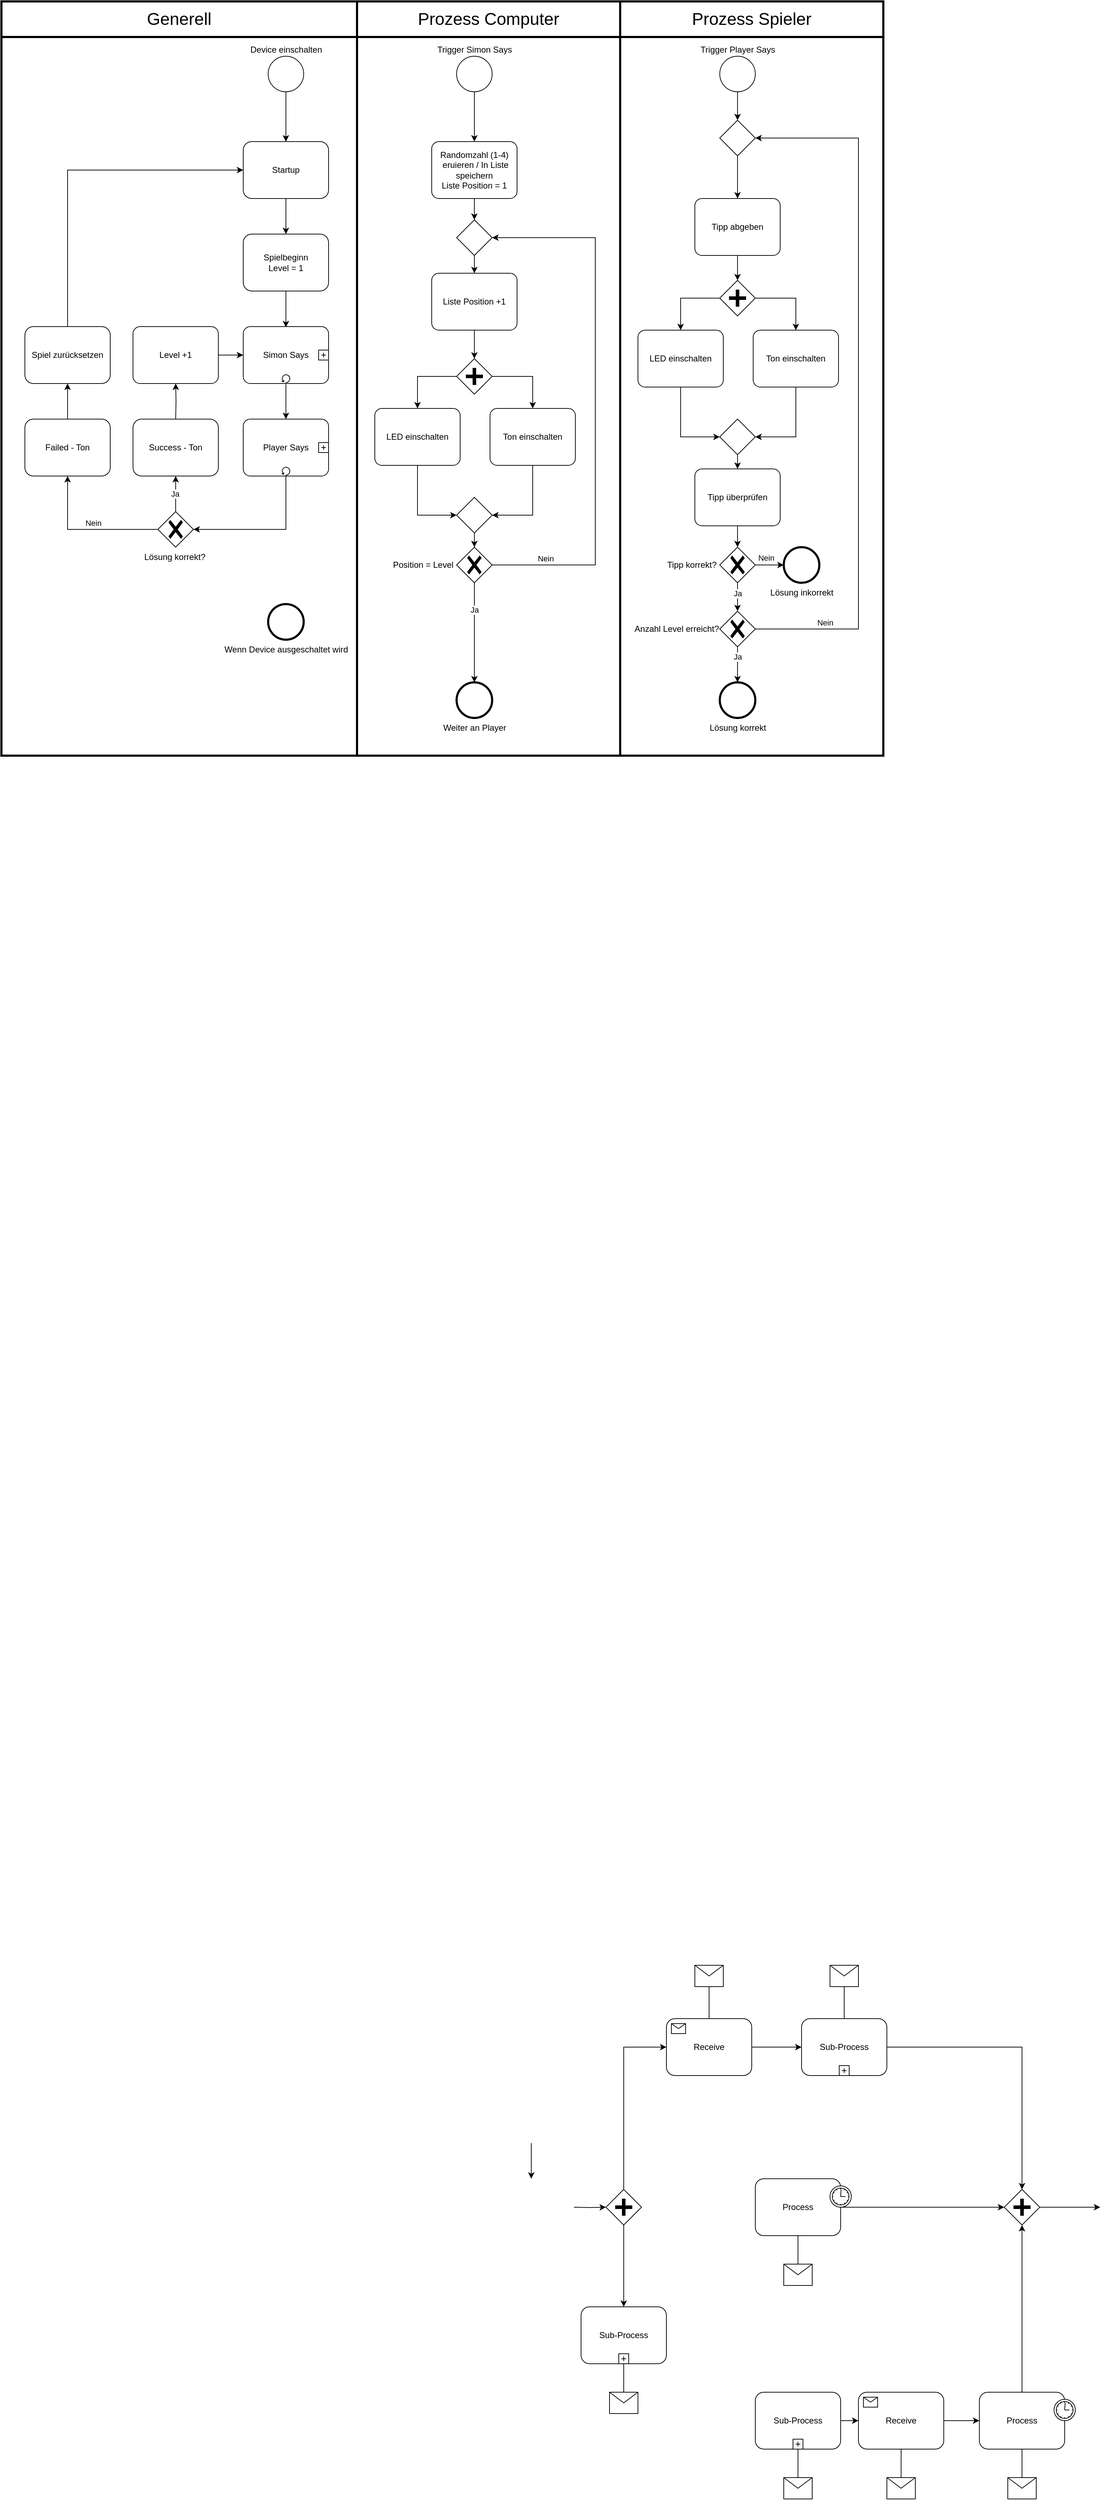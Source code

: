 <mxfile version="23.1.5" type="device">
  <diagram name="Page-1" id="2a216829-ef6e-dabb-86c1-c78162f3ba2b">
    <mxGraphModel dx="3536" dy="2197" grid="1" gridSize="10" guides="1" tooltips="1" connect="1" arrows="1" fold="1" page="1" pageScale="1" pageWidth="1169" pageHeight="827" background="none" math="0" shadow="0">
      <root>
        <mxCell id="0" />
        <mxCell id="1" parent="0" />
        <mxCell id="X0s2aWtz2Mh1vRFSCmSd-129" value="" style="rounded=0;whiteSpace=wrap;html=1;strokeWidth=3;" vertex="1" parent="1">
          <mxGeometry x="870" width="370" height="1010" as="geometry" />
        </mxCell>
        <mxCell id="X0s2aWtz2Mh1vRFSCmSd-128" value="" style="rounded=0;whiteSpace=wrap;html=1;strokeWidth=3;" vertex="1" parent="1">
          <mxGeometry x="500" width="370" height="1010" as="geometry" />
        </mxCell>
        <mxCell id="X0s2aWtz2Mh1vRFSCmSd-127" value="" style="rounded=0;whiteSpace=wrap;html=1;strokeWidth=3;" vertex="1" parent="1">
          <mxGeometry width="500" height="1010" as="geometry" />
        </mxCell>
        <mxCell id="7a84cebc1def654-1" value="Device einschalten" style="shape=mxgraph.bpmn.shape;html=1;verticalLabelPosition=top;labelBackgroundColor=#ffffff;verticalAlign=bottom;perimeter=ellipsePerimeter;outline=standard;symbol=general;labelPosition=center;align=center;" parent="1" vertex="1">
          <mxGeometry x="375" y="27" width="50" height="50" as="geometry" />
        </mxCell>
        <mxCell id="X0s2aWtz2Mh1vRFSCmSd-6" style="edgeStyle=orthogonalEdgeStyle;rounded=0;orthogonalLoop=1;jettySize=auto;html=1;exitX=0.5;exitY=1;exitDx=0;exitDy=0;entryX=0.5;entryY=0;entryDx=0;entryDy=0;" edge="1" parent="1" source="7a84cebc1def654-2" target="7a84cebc1def654-3">
          <mxGeometry relative="1" as="geometry" />
        </mxCell>
        <mxCell id="7a84cebc1def654-2" value="Startup" style="shape=ext;rounded=1;html=1;whiteSpace=wrap;" parent="1" vertex="1">
          <mxGeometry x="340" y="147" width="120" height="80" as="geometry" />
        </mxCell>
        <mxCell id="X0s2aWtz2Mh1vRFSCmSd-5" style="edgeStyle=orthogonalEdgeStyle;rounded=0;orthogonalLoop=1;jettySize=auto;html=1;exitX=0.5;exitY=1;exitDx=0;exitDy=0;entryX=0.5;entryY=0;entryDx=0;entryDy=0;" edge="1" parent="1" source="7a84cebc1def654-3">
          <mxGeometry relative="1" as="geometry">
            <mxPoint x="400" y="408" as="targetPoint" />
          </mxGeometry>
        </mxCell>
        <mxCell id="7a84cebc1def654-3" value="Spielbeginn&lt;br&gt;Level = 1" style="shape=ext;rounded=1;html=1;whiteSpace=wrap;" parent="1" vertex="1">
          <mxGeometry x="340" y="277" width="120" height="80" as="geometry" />
        </mxCell>
        <mxCell id="7a84cebc1def654-9" value="" style="shape=mxgraph.bpmn.shape;html=1;verticalLabelPosition=bottom;labelBackgroundColor=#ffffff;verticalAlign=top;perimeter=rhombusPerimeter;background=gateway;outline=none;symbol=parallelGw;" parent="1" vertex="1">
          <mxGeometry x="850" y="3025" width="50" height="50" as="geometry" />
        </mxCell>
        <mxCell id="7a84cebc1def654-12" value="Sub-Process" style="html=1;whiteSpace=wrap;rounded=1;" parent="1" vertex="1">
          <mxGeometry x="1125" y="2785" width="120" height="80" as="geometry" />
        </mxCell>
        <mxCell id="7a84cebc1def654-13" value="" style="html=1;shape=plus;" parent="7a84cebc1def654-12" vertex="1">
          <mxGeometry x="0.5" y="1" width="14" height="14" relative="1" as="geometry">
            <mxPoint x="-7" y="-14" as="offset" />
          </mxGeometry>
        </mxCell>
        <mxCell id="7a84cebc1def654-14" value="Receive" style="html=1;whiteSpace=wrap;rounded=1;" parent="1" vertex="1">
          <mxGeometry x="935" y="2785" width="120" height="80" as="geometry" />
        </mxCell>
        <mxCell id="7a84cebc1def654-15" value="" style="html=1;shape=message;" parent="7a84cebc1def654-14" vertex="1">
          <mxGeometry width="20" height="14" relative="1" as="geometry">
            <mxPoint x="7" y="7" as="offset" />
          </mxGeometry>
        </mxCell>
        <mxCell id="7a84cebc1def654-16" value="Process" style="html=1;whiteSpace=wrap;rounded=1;" parent="1" vertex="1">
          <mxGeometry x="1060" y="3010" width="120" height="80" as="geometry" />
        </mxCell>
        <mxCell id="7a84cebc1def654-17" value="" style="shape=mxgraph.bpmn.timer_start;perimeter=ellipsePerimeter;html=1;labelPosition=right;labelBackgroundColor=#ffffff;align=left;" parent="7a84cebc1def654-16" vertex="1">
          <mxGeometry x="1" width="30" height="30" relative="1" as="geometry">
            <mxPoint x="-15" y="10" as="offset" />
          </mxGeometry>
        </mxCell>
        <mxCell id="7a84cebc1def654-18" value="Process" style="html=1;whiteSpace=wrap;rounded=1;" parent="1" vertex="1">
          <mxGeometry x="1375" y="3310" width="120" height="80" as="geometry" />
        </mxCell>
        <mxCell id="7a84cebc1def654-19" value="" style="shape=mxgraph.bpmn.timer_start;perimeter=ellipsePerimeter;html=1;labelPosition=right;labelBackgroundColor=#ffffff;align=left;" parent="7a84cebc1def654-18" vertex="1">
          <mxGeometry x="1" width="30" height="30" relative="1" as="geometry">
            <mxPoint x="-15" y="10" as="offset" />
          </mxGeometry>
        </mxCell>
        <mxCell id="7a84cebc1def654-20" value="Receive" style="html=1;whiteSpace=wrap;rounded=1;" parent="1" vertex="1">
          <mxGeometry x="1205" y="3310" width="120" height="80" as="geometry" />
        </mxCell>
        <mxCell id="7a84cebc1def654-21" value="" style="html=1;shape=message;" parent="7a84cebc1def654-20" vertex="1">
          <mxGeometry width="20" height="14" relative="1" as="geometry">
            <mxPoint x="7" y="7" as="offset" />
          </mxGeometry>
        </mxCell>
        <mxCell id="7a84cebc1def654-22" value="Sub-Process" style="html=1;whiteSpace=wrap;rounded=1;" parent="1" vertex="1">
          <mxGeometry x="1060" y="3310" width="120" height="80" as="geometry" />
        </mxCell>
        <mxCell id="7a84cebc1def654-23" value="" style="html=1;shape=plus;" parent="7a84cebc1def654-22" vertex="1">
          <mxGeometry x="0.5" y="1" width="14" height="14" relative="1" as="geometry">
            <mxPoint x="-7" y="-14" as="offset" />
          </mxGeometry>
        </mxCell>
        <mxCell id="7a84cebc1def654-24" value="" style="shape=mxgraph.bpmn.shape;html=1;verticalLabelPosition=bottom;labelBackgroundColor=#ffffff;verticalAlign=top;perimeter=rhombusPerimeter;background=gateway;outline=none;symbol=parallelGw;" parent="1" vertex="1">
          <mxGeometry x="1410" y="3025" width="50" height="50" as="geometry" />
        </mxCell>
        <mxCell id="7a84cebc1def654-27" value="" style="shape=message;whiteSpace=wrap;html=1;" parent="1" vertex="1">
          <mxGeometry x="975" y="2710" width="40" height="30" as="geometry" />
        </mxCell>
        <mxCell id="7a84cebc1def654-28" value="" style="shape=message;whiteSpace=wrap;html=1;" parent="1" vertex="1">
          <mxGeometry x="1165" y="2710" width="40" height="30" as="geometry" />
        </mxCell>
        <mxCell id="7a84cebc1def654-29" value="Sub-Process" style="html=1;whiteSpace=wrap;rounded=1;" parent="1" vertex="1">
          <mxGeometry x="815" y="3190" width="120" height="80" as="geometry" />
        </mxCell>
        <mxCell id="7a84cebc1def654-30" value="" style="html=1;shape=plus;" parent="7a84cebc1def654-29" vertex="1">
          <mxGeometry x="0.5" y="1" width="14" height="14" relative="1" as="geometry">
            <mxPoint x="-7" y="-14" as="offset" />
          </mxGeometry>
        </mxCell>
        <mxCell id="7a84cebc1def654-31" value="" style="shape=message;whiteSpace=wrap;html=1;" parent="1" vertex="1">
          <mxGeometry x="855" y="3310" width="40" height="30" as="geometry" />
        </mxCell>
        <mxCell id="7a84cebc1def654-32" value="" style="shape=message;whiteSpace=wrap;html=1;" parent="1" vertex="1">
          <mxGeometry x="1245" y="3430" width="40" height="30" as="geometry" />
        </mxCell>
        <mxCell id="7a84cebc1def654-33" value="" style="shape=message;whiteSpace=wrap;html=1;" parent="1" vertex="1">
          <mxGeometry x="1415" y="3430" width="40" height="30" as="geometry" />
        </mxCell>
        <mxCell id="7a84cebc1def654-34" value="" style="shape=message;whiteSpace=wrap;html=1;" parent="1" vertex="1">
          <mxGeometry x="1100" y="3430" width="40" height="30" as="geometry" />
        </mxCell>
        <mxCell id="7a84cebc1def654-35" value="" style="shape=message;whiteSpace=wrap;html=1;" parent="1" vertex="1">
          <mxGeometry x="1100" y="3130" width="40" height="30" as="geometry" />
        </mxCell>
        <mxCell id="7a84cebc1def654-36" style="edgeStyle=orthogonalEdgeStyle;rounded=0;html=1;jettySize=auto;orthogonalLoop=1;" parent="1" source="7a84cebc1def654-1" target="7a84cebc1def654-2" edge="1">
          <mxGeometry relative="1" as="geometry" />
        </mxCell>
        <mxCell id="7a84cebc1def654-40" style="edgeStyle=orthogonalEdgeStyle;rounded=0;html=1;jettySize=auto;orthogonalLoop=1;" parent="1" source="7a84cebc1def654-14" target="7a84cebc1def654-12" edge="1">
          <mxGeometry relative="1" as="geometry" />
        </mxCell>
        <mxCell id="7a84cebc1def654-41" style="edgeStyle=orthogonalEdgeStyle;rounded=0;html=1;jettySize=auto;orthogonalLoop=1;endArrow=none;endFill=0;" parent="1" source="7a84cebc1def654-27" target="7a84cebc1def654-14" edge="1">
          <mxGeometry relative="1" as="geometry" />
        </mxCell>
        <mxCell id="7a84cebc1def654-42" style="edgeStyle=orthogonalEdgeStyle;rounded=0;html=1;jettySize=auto;orthogonalLoop=1;endArrow=none;endFill=0;" parent="1" source="7a84cebc1def654-28" target="7a84cebc1def654-12" edge="1">
          <mxGeometry relative="1" as="geometry" />
        </mxCell>
        <mxCell id="7a84cebc1def654-43" style="edgeStyle=orthogonalEdgeStyle;rounded=0;html=1;jettySize=auto;orthogonalLoop=1;" parent="1" source="7a84cebc1def654-12" target="7a84cebc1def654-24" edge="1">
          <mxGeometry relative="1" as="geometry">
            <mxPoint x="1445.0" y="3010" as="targetPoint" />
            <Array as="points">
              <mxPoint x="1435" y="2825" />
            </Array>
          </mxGeometry>
        </mxCell>
        <mxCell id="7a84cebc1def654-44" style="edgeStyle=orthogonalEdgeStyle;rounded=0;html=1;jettySize=auto;orthogonalLoop=1;" parent="1" source="7a84cebc1def654-16" target="7a84cebc1def654-24" edge="1">
          <mxGeometry relative="1" as="geometry" />
        </mxCell>
        <mxCell id="7a84cebc1def654-45" style="edgeStyle=orthogonalEdgeStyle;rounded=0;html=1;jettySize=auto;orthogonalLoop=1;" parent="1" source="7a84cebc1def654-18" target="7a84cebc1def654-24" edge="1">
          <mxGeometry relative="1" as="geometry" />
        </mxCell>
        <mxCell id="7a84cebc1def654-46" style="edgeStyle=orthogonalEdgeStyle;rounded=0;html=1;jettySize=auto;orthogonalLoop=1;" parent="1" source="7a84cebc1def654-24" edge="1">
          <mxGeometry relative="1" as="geometry">
            <mxPoint x="1545" y="3050" as="targetPoint" />
          </mxGeometry>
        </mxCell>
        <mxCell id="7a84cebc1def654-48" style="edgeStyle=orthogonalEdgeStyle;rounded=0;html=1;jettySize=auto;orthogonalLoop=1;" parent="1" edge="1">
          <mxGeometry relative="1" as="geometry">
            <mxPoint x="745" y="2960" as="sourcePoint" />
            <mxPoint x="745" y="3010" as="targetPoint" />
          </mxGeometry>
        </mxCell>
        <mxCell id="7a84cebc1def654-49" style="edgeStyle=orthogonalEdgeStyle;rounded=0;html=1;jettySize=auto;orthogonalLoop=1;" parent="1" target="7a84cebc1def654-9" edge="1">
          <mxGeometry relative="1" as="geometry">
            <mxPoint x="805" y="3050" as="sourcePoint" />
          </mxGeometry>
        </mxCell>
        <mxCell id="7a84cebc1def654-50" style="edgeStyle=orthogonalEdgeStyle;rounded=0;html=1;jettySize=auto;orthogonalLoop=1;" parent="1" source="7a84cebc1def654-9" target="7a84cebc1def654-14" edge="1">
          <mxGeometry relative="1" as="geometry">
            <Array as="points">
              <mxPoint x="875" y="2825" />
            </Array>
          </mxGeometry>
        </mxCell>
        <mxCell id="7a84cebc1def654-51" style="edgeStyle=orthogonalEdgeStyle;rounded=0;html=1;jettySize=auto;orthogonalLoop=1;" parent="1" source="7a84cebc1def654-9" target="7a84cebc1def654-29" edge="1">
          <mxGeometry relative="1" as="geometry" />
        </mxCell>
        <mxCell id="7a84cebc1def654-52" style="edgeStyle=orthogonalEdgeStyle;rounded=0;html=1;jettySize=auto;orthogonalLoop=1;endArrow=none;endFill=0;" parent="1" source="7a84cebc1def654-31" target="7a84cebc1def654-29" edge="1">
          <mxGeometry relative="1" as="geometry" />
        </mxCell>
        <mxCell id="X0s2aWtz2Mh1vRFSCmSd-17" style="edgeStyle=orthogonalEdgeStyle;rounded=0;orthogonalLoop=1;jettySize=auto;html=1;entryX=0.5;entryY=1;entryDx=0;entryDy=0;" edge="1" parent="1" source="7a84cebc1def654-53" target="X0s2aWtz2Mh1vRFSCmSd-18">
          <mxGeometry relative="1" as="geometry">
            <mxPoint x="265" y="647" as="targetPoint" />
          </mxGeometry>
        </mxCell>
        <mxCell id="X0s2aWtz2Mh1vRFSCmSd-23" value="Nein" style="edgeLabel;html=1;align=center;verticalAlign=bottom;resizable=0;points=[];" vertex="1" connectable="0" parent="X0s2aWtz2Mh1vRFSCmSd-17">
          <mxGeometry x="-0.101" y="-1" relative="1" as="geometry">
            <mxPoint as="offset" />
          </mxGeometry>
        </mxCell>
        <mxCell id="7a84cebc1def654-53" value="Lösung korrekt?&amp;nbsp;" style="shape=mxgraph.bpmn.gateway2;html=1;verticalLabelPosition=bottom;labelBackgroundColor=#ffffff;verticalAlign=top;background=gateway;outline=none;symbol=none;points=[[0.25,0.25,0],[0.5,0,0],[0.75,0.25,0],[1,0.5,0],[0.75,0.75,0],[0.5,1,0],[0.25,0.75,0],[0,0.5,0]];perimeter=rhombusPerimeter;outlineConnect=0;gwType=exclusive;" parent="1" vertex="1">
          <mxGeometry x="220" y="667" width="50" height="50" as="geometry" />
        </mxCell>
        <mxCell id="7a84cebc1def654-56" style="edgeStyle=orthogonalEdgeStyle;rounded=0;html=1;jettySize=auto;orthogonalLoop=1;endArrow=none;endFill=0;" parent="1" source="7a84cebc1def654-35" target="7a84cebc1def654-16" edge="1">
          <mxGeometry relative="1" as="geometry" />
        </mxCell>
        <mxCell id="7a84cebc1def654-59" style="edgeStyle=orthogonalEdgeStyle;rounded=0;html=1;jettySize=auto;orthogonalLoop=1;" parent="1" source="7a84cebc1def654-22" target="7a84cebc1def654-20" edge="1">
          <mxGeometry relative="1" as="geometry" />
        </mxCell>
        <mxCell id="7a84cebc1def654-60" style="edgeStyle=orthogonalEdgeStyle;rounded=0;html=1;jettySize=auto;orthogonalLoop=1;endArrow=none;endFill=0;" parent="1" source="7a84cebc1def654-34" target="7a84cebc1def654-22" edge="1">
          <mxGeometry relative="1" as="geometry" />
        </mxCell>
        <mxCell id="7a84cebc1def654-61" style="edgeStyle=orthogonalEdgeStyle;rounded=0;html=1;jettySize=auto;orthogonalLoop=1;endArrow=none;endFill=0;" parent="1" source="7a84cebc1def654-32" target="7a84cebc1def654-20" edge="1">
          <mxGeometry relative="1" as="geometry" />
        </mxCell>
        <mxCell id="7a84cebc1def654-63" style="edgeStyle=orthogonalEdgeStyle;rounded=0;html=1;jettySize=auto;orthogonalLoop=1;endArrow=none;endFill=0;" parent="1" source="7a84cebc1def654-33" target="7a84cebc1def654-18" edge="1">
          <mxGeometry relative="1" as="geometry" />
        </mxCell>
        <mxCell id="7a84cebc1def654-64" style="edgeStyle=orthogonalEdgeStyle;rounded=0;html=1;jettySize=auto;orthogonalLoop=1;" parent="1" source="7a84cebc1def654-20" target="7a84cebc1def654-18" edge="1">
          <mxGeometry relative="1" as="geometry" />
        </mxCell>
        <mxCell id="X0s2aWtz2Mh1vRFSCmSd-10" style="edgeStyle=orthogonalEdgeStyle;rounded=0;orthogonalLoop=1;jettySize=auto;html=1;exitX=0.5;exitY=1;exitDx=0;exitDy=0;entryX=0.5;entryY=0;entryDx=0;entryDy=0;" edge="1" parent="1">
          <mxGeometry relative="1" as="geometry">
            <mxPoint x="400" y="488" as="sourcePoint" />
            <mxPoint x="400" y="537" as="targetPoint" />
          </mxGeometry>
        </mxCell>
        <mxCell id="X0s2aWtz2Mh1vRFSCmSd-11" style="edgeStyle=orthogonalEdgeStyle;rounded=0;orthogonalLoop=1;jettySize=auto;html=1;exitX=0.5;exitY=1;exitDx=0;exitDy=0;entryX=1;entryY=0.5;entryDx=0;entryDy=0;" edge="1" parent="1" target="7a84cebc1def654-53">
          <mxGeometry relative="1" as="geometry">
            <mxPoint x="400" y="617" as="sourcePoint" />
            <Array as="points">
              <mxPoint x="400" y="692" />
            </Array>
          </mxGeometry>
        </mxCell>
        <mxCell id="X0s2aWtz2Mh1vRFSCmSd-15" value="Player Says" style="points=[[0.25,0,0],[0.5,0,0],[0.75,0,0],[1,0.25,0],[1,0.5,0],[1,0.75,0],[0.75,1,0],[0.5,1,0],[0.25,1,0],[0,0.75,0],[0,0.5,0],[0,0.25,0]];shape=mxgraph.bpmn.task;whiteSpace=wrap;rectStyle=rounded;size=10;html=1;container=1;expand=0;collapsible=0;taskMarker=abstract;isLoopStandard=1;" vertex="1" parent="1">
          <mxGeometry x="340" y="537" width="120" height="80" as="geometry" />
        </mxCell>
        <mxCell id="X0s2aWtz2Mh1vRFSCmSd-32" value="" style="html=1;shape=plus;" vertex="1" parent="X0s2aWtz2Mh1vRFSCmSd-15">
          <mxGeometry x="106" y="33" width="14" height="14" as="geometry" />
        </mxCell>
        <mxCell id="X0s2aWtz2Mh1vRFSCmSd-16" value="Simon Says" style="points=[[0.25,0,0],[0.5,0,0],[0.75,0,0],[1,0.25,0],[1,0.5,0],[1,0.75,0],[0.75,1,0],[0.5,1,0],[0.25,1,0],[0,0.75,0],[0,0.5,0],[0,0.25,0]];shape=mxgraph.bpmn.task;whiteSpace=wrap;rectStyle=rounded;size=10;html=1;container=1;expand=0;collapsible=0;taskMarker=abstract;isLoopStandard=1;" vertex="1" parent="1">
          <mxGeometry x="340" y="407" width="120" height="80" as="geometry" />
        </mxCell>
        <mxCell id="X0s2aWtz2Mh1vRFSCmSd-31" value="" style="html=1;shape=plus;" vertex="1" parent="X0s2aWtz2Mh1vRFSCmSd-16">
          <mxGeometry x="106" y="33" width="14" height="14" as="geometry" />
        </mxCell>
        <mxCell id="X0s2aWtz2Mh1vRFSCmSd-22" style="edgeStyle=orthogonalEdgeStyle;rounded=0;orthogonalLoop=1;jettySize=auto;html=1;entryX=0.5;entryY=1;entryDx=0;entryDy=0;" edge="1" parent="1" source="X0s2aWtz2Mh1vRFSCmSd-18" target="X0s2aWtz2Mh1vRFSCmSd-19">
          <mxGeometry relative="1" as="geometry" />
        </mxCell>
        <mxCell id="X0s2aWtz2Mh1vRFSCmSd-18" value="Failed - Ton" style="shape=ext;rounded=1;html=1;whiteSpace=wrap;" vertex="1" parent="1">
          <mxGeometry x="33" y="537" width="120" height="80" as="geometry" />
        </mxCell>
        <mxCell id="X0s2aWtz2Mh1vRFSCmSd-21" style="edgeStyle=orthogonalEdgeStyle;rounded=0;orthogonalLoop=1;jettySize=auto;html=1;entryX=0;entryY=0.5;entryDx=0;entryDy=0;exitX=0.5;exitY=0;exitDx=0;exitDy=0;" edge="1" parent="1" source="X0s2aWtz2Mh1vRFSCmSd-19" target="7a84cebc1def654-2">
          <mxGeometry relative="1" as="geometry" />
        </mxCell>
        <mxCell id="X0s2aWtz2Mh1vRFSCmSd-19" value="Spiel zurücksetzen" style="shape=ext;rounded=1;html=1;whiteSpace=wrap;" vertex="1" parent="1">
          <mxGeometry x="33" y="407" width="120" height="80" as="geometry" />
        </mxCell>
        <mxCell id="X0s2aWtz2Mh1vRFSCmSd-26" style="edgeStyle=orthogonalEdgeStyle;rounded=0;orthogonalLoop=1;jettySize=auto;html=1;entryX=0.5;entryY=1;entryDx=0;entryDy=0;entryPerimeter=0;" edge="1" parent="1" source="7a84cebc1def654-53">
          <mxGeometry relative="1" as="geometry">
            <mxPoint x="245" y="617" as="targetPoint" />
          </mxGeometry>
        </mxCell>
        <mxCell id="X0s2aWtz2Mh1vRFSCmSd-29" value="Ja" style="edgeLabel;html=1;align=center;verticalAlign=bottom;resizable=0;points=[];" vertex="1" connectable="0" parent="X0s2aWtz2Mh1vRFSCmSd-26">
          <mxGeometry x="-0.338" y="1" relative="1" as="geometry">
            <mxPoint as="offset" />
          </mxGeometry>
        </mxCell>
        <mxCell id="X0s2aWtz2Mh1vRFSCmSd-27" style="edgeStyle=orthogonalEdgeStyle;rounded=0;orthogonalLoop=1;jettySize=auto;html=1;entryX=0.5;entryY=1;entryDx=0;entryDy=0;entryPerimeter=0;" edge="1" parent="1" target="X0s2aWtz2Mh1vRFSCmSd-33">
          <mxGeometry relative="1" as="geometry">
            <mxPoint x="245" y="537" as="sourcePoint" />
            <mxPoint x="245" y="487" as="targetPoint" />
          </mxGeometry>
        </mxCell>
        <mxCell id="X0s2aWtz2Mh1vRFSCmSd-30" value="Wenn Device ausgeschaltet wird" style="shape=mxgraph.bpmn.shape;html=1;verticalLabelPosition=bottom;labelBackgroundColor=#ffffff;verticalAlign=top;perimeter=ellipsePerimeter;outline=end;symbol=general;" vertex="1" parent="1">
          <mxGeometry x="375" y="797" width="50" height="50" as="geometry" />
        </mxCell>
        <mxCell id="X0s2aWtz2Mh1vRFSCmSd-33" value="Level +1" style="points=[[0.25,0,0],[0.5,0,0],[0.75,0,0],[1,0.25,0],[1,0.5,0],[1,0.75,0],[0.75,1,0],[0.5,1,0],[0.25,1,0],[0,0.75,0],[0,0.5,0],[0,0.25,0]];shape=mxgraph.bpmn.task;whiteSpace=wrap;rectStyle=rounded;size=10;html=1;container=1;expand=0;collapsible=0;taskMarker=abstract;" vertex="1" parent="1">
          <mxGeometry x="185" y="407" width="120" height="80" as="geometry" />
        </mxCell>
        <mxCell id="X0s2aWtz2Mh1vRFSCmSd-34" value="Success - Ton" style="shape=ext;rounded=1;html=1;whiteSpace=wrap;" vertex="1" parent="1">
          <mxGeometry x="185" y="537" width="120" height="80" as="geometry" />
        </mxCell>
        <mxCell id="X0s2aWtz2Mh1vRFSCmSd-37" value="Randomzahl (1-4)&lt;br&gt;&amp;nbsp;eruieren / In Liste speichern&lt;br&gt;Liste Position = 1" style="points=[[0.25,0,0],[0.5,0,0],[0.75,0,0],[1,0.25,0],[1,0.5,0],[1,0.75,0],[0.75,1,0],[0.5,1,0],[0.25,1,0],[0,0.75,0],[0,0.5,0],[0,0.25,0]];shape=mxgraph.bpmn.task;whiteSpace=wrap;rectStyle=rounded;size=10;html=1;container=1;expand=0;collapsible=0;taskMarker=abstract;" vertex="1" parent="1">
          <mxGeometry x="605" y="147" width="120" height="80" as="geometry" />
        </mxCell>
        <mxCell id="X0s2aWtz2Mh1vRFSCmSd-38" value="LED einschalten" style="points=[[0.25,0,0],[0.5,0,0],[0.75,0,0],[1,0.25,0],[1,0.5,0],[1,0.75,0],[0.75,1,0],[0.5,1,0],[0.25,1,0],[0,0.75,0],[0,0.5,0],[0,0.25,0]];shape=mxgraph.bpmn.task;whiteSpace=wrap;rectStyle=rounded;size=10;html=1;container=1;expand=0;collapsible=0;taskMarker=abstract;" vertex="1" parent="1">
          <mxGeometry x="525" y="522" width="120" height="80" as="geometry" />
        </mxCell>
        <mxCell id="X0s2aWtz2Mh1vRFSCmSd-39" value="" style="shape=mxgraph.bpmn.shape;html=1;verticalLabelPosition=bottom;labelBackgroundColor=#ffffff;verticalAlign=top;perimeter=rhombusPerimeter;background=gateway;outline=none;symbol=parallelGw;" vertex="1" parent="1">
          <mxGeometry x="640" y="452" width="50" height="50" as="geometry" />
        </mxCell>
        <mxCell id="X0s2aWtz2Mh1vRFSCmSd-40" value="Ton einschalten" style="points=[[0.25,0,0],[0.5,0,0],[0.75,0,0],[1,0.25,0],[1,0.5,0],[1,0.75,0],[0.75,1,0],[0.5,1,0],[0.25,1,0],[0,0.75,0],[0,0.5,0],[0,0.25,0]];shape=mxgraph.bpmn.task;whiteSpace=wrap;rectStyle=rounded;size=10;html=1;container=1;expand=0;collapsible=0;taskMarker=abstract;" vertex="1" parent="1">
          <mxGeometry x="687" y="522" width="120" height="80" as="geometry" />
        </mxCell>
        <mxCell id="X0s2aWtz2Mh1vRFSCmSd-46" style="edgeStyle=orthogonalEdgeStyle;rounded=0;orthogonalLoop=1;jettySize=auto;html=1;entryX=0.5;entryY=0;entryDx=0;entryDy=0;entryPerimeter=0;exitX=0;exitY=0.5;exitDx=0;exitDy=0;" edge="1" parent="1" source="X0s2aWtz2Mh1vRFSCmSd-39" target="X0s2aWtz2Mh1vRFSCmSd-38">
          <mxGeometry relative="1" as="geometry" />
        </mxCell>
        <mxCell id="X0s2aWtz2Mh1vRFSCmSd-47" style="edgeStyle=orthogonalEdgeStyle;rounded=0;orthogonalLoop=1;jettySize=auto;html=1;exitX=1;exitY=0.5;exitDx=0;exitDy=0;entryX=0.5;entryY=0;entryDx=0;entryDy=0;entryPerimeter=0;" edge="1" parent="1" source="X0s2aWtz2Mh1vRFSCmSd-39" target="X0s2aWtz2Mh1vRFSCmSd-40">
          <mxGeometry relative="1" as="geometry" />
        </mxCell>
        <mxCell id="X0s2aWtz2Mh1vRFSCmSd-53" style="edgeStyle=orthogonalEdgeStyle;rounded=0;orthogonalLoop=1;jettySize=auto;html=1;entryX=0;entryY=0.5;entryDx=0;entryDy=0;entryPerimeter=0;" edge="1" parent="1" source="X0s2aWtz2Mh1vRFSCmSd-38" target="X0s2aWtz2Mh1vRFSCmSd-71">
          <mxGeometry relative="1" as="geometry">
            <mxPoint x="640" y="677" as="targetPoint" />
          </mxGeometry>
        </mxCell>
        <mxCell id="X0s2aWtz2Mh1vRFSCmSd-75" value="" style="edgeStyle=orthogonalEdgeStyle;rounded=0;orthogonalLoop=1;jettySize=auto;html=1;entryX=0.5;entryY=0;entryDx=0;entryDy=0;entryPerimeter=0;" edge="1" parent="1" source="X0s2aWtz2Mh1vRFSCmSd-67" target="X0s2aWtz2Mh1vRFSCmSd-37">
          <mxGeometry relative="1" as="geometry">
            <mxPoint x="665" y="117" as="targetPoint" />
          </mxGeometry>
        </mxCell>
        <mxCell id="X0s2aWtz2Mh1vRFSCmSd-67" value="Trigger Simon Says" style="shape=mxgraph.bpmn.shape;html=1;verticalLabelPosition=top;labelBackgroundColor=#ffffff;verticalAlign=bottom;perimeter=ellipsePerimeter;outline=standard;symbol=general;labelPosition=center;align=center;" vertex="1" parent="1">
          <mxGeometry x="640" y="27" width="50" height="50" as="geometry" />
        </mxCell>
        <mxCell id="X0s2aWtz2Mh1vRFSCmSd-78" style="edgeStyle=orthogonalEdgeStyle;rounded=0;orthogonalLoop=1;jettySize=auto;html=1;exitX=0.5;exitY=1;exitDx=0;exitDy=0;exitPerimeter=0;" edge="1" parent="1" source="X0s2aWtz2Mh1vRFSCmSd-71" target="X0s2aWtz2Mh1vRFSCmSd-73">
          <mxGeometry relative="1" as="geometry" />
        </mxCell>
        <mxCell id="X0s2aWtz2Mh1vRFSCmSd-71" value="" style="points=[[0.25,0.25,0],[0.5,0,0],[0.75,0.25,0],[1,0.5,0],[0.75,0.75,0],[0.5,1,0],[0.25,0.75,0],[0,0.5,0]];shape=mxgraph.bpmn.gateway2;html=1;verticalLabelPosition=bottom;labelBackgroundColor=#ffffff;verticalAlign=top;align=center;perimeter=rhombusPerimeter;outlineConnect=0;outline=none;symbol=none;" vertex="1" parent="1">
          <mxGeometry x="640" y="647" width="50" height="50" as="geometry" />
        </mxCell>
        <mxCell id="X0s2aWtz2Mh1vRFSCmSd-72" style="edgeStyle=orthogonalEdgeStyle;rounded=0;orthogonalLoop=1;jettySize=auto;html=1;exitX=0.5;exitY=1;exitDx=0;exitDy=0;exitPerimeter=0;entryX=1;entryY=0.5;entryDx=0;entryDy=0;entryPerimeter=0;" edge="1" parent="1" source="X0s2aWtz2Mh1vRFSCmSd-40" target="X0s2aWtz2Mh1vRFSCmSd-71">
          <mxGeometry relative="1" as="geometry" />
        </mxCell>
        <mxCell id="X0s2aWtz2Mh1vRFSCmSd-82" style="edgeStyle=orthogonalEdgeStyle;rounded=0;orthogonalLoop=1;jettySize=auto;html=1;exitX=0.5;exitY=1;exitDx=0;exitDy=0;exitPerimeter=0;entryX=0.5;entryY=0;entryDx=0;entryDy=0;" edge="1" parent="1" source="X0s2aWtz2Mh1vRFSCmSd-73" target="X0s2aWtz2Mh1vRFSCmSd-81">
          <mxGeometry relative="1" as="geometry" />
        </mxCell>
        <mxCell id="X0s2aWtz2Mh1vRFSCmSd-83" value="Ja" style="edgeLabel;html=1;align=center;verticalAlign=middle;resizable=0;points=[];" vertex="1" connectable="0" parent="X0s2aWtz2Mh1vRFSCmSd-82">
          <mxGeometry x="-0.457" relative="1" as="geometry">
            <mxPoint as="offset" />
          </mxGeometry>
        </mxCell>
        <mxCell id="X0s2aWtz2Mh1vRFSCmSd-73" value="Position = Level&amp;nbsp;" style="shape=mxgraph.bpmn.gateway2;html=1;verticalLabelPosition=middle;labelBackgroundColor=#ffffff;verticalAlign=middle;background=gateway;outline=none;symbol=none;points=[[0.25,0.25,0],[0.5,0,0],[0.75,0.25,0],[1,0.5,0],[0.75,0.75,0],[0.5,1,0],[0.25,0.75,0],[0,0.5,0]];perimeter=rhombusPerimeter;outlineConnect=0;gwType=exclusive;labelPosition=left;align=right;" vertex="1" parent="1">
          <mxGeometry x="640" y="717" width="50" height="50" as="geometry" />
        </mxCell>
        <mxCell id="X0s2aWtz2Mh1vRFSCmSd-79" style="edgeStyle=orthogonalEdgeStyle;rounded=0;orthogonalLoop=1;jettySize=auto;html=1;entryX=1;entryY=0.5;entryDx=0;entryDy=0;entryPerimeter=0;exitX=1;exitY=0.5;exitDx=0;exitDy=0;exitPerimeter=0;" edge="1" parent="1" source="X0s2aWtz2Mh1vRFSCmSd-73" target="X0s2aWtz2Mh1vRFSCmSd-48">
          <mxGeometry relative="1" as="geometry">
            <Array as="points">
              <mxPoint x="835" y="742" />
              <mxPoint x="835" y="282" />
            </Array>
          </mxGeometry>
        </mxCell>
        <mxCell id="X0s2aWtz2Mh1vRFSCmSd-80" value="Nein" style="edgeLabel;html=1;align=center;verticalAlign=bottom;resizable=0;points=[];" vertex="1" connectable="0" parent="X0s2aWtz2Mh1vRFSCmSd-79">
          <mxGeometry x="-0.8" y="1" relative="1" as="geometry">
            <mxPoint as="offset" />
          </mxGeometry>
        </mxCell>
        <mxCell id="X0s2aWtz2Mh1vRFSCmSd-81" value="Weiter an Player" style="shape=mxgraph.bpmn.shape;html=1;verticalLabelPosition=bottom;labelBackgroundColor=#ffffff;verticalAlign=top;perimeter=ellipsePerimeter;outline=end;symbol=general;" vertex="1" parent="1">
          <mxGeometry x="640" y="907" width="50" height="50" as="geometry" />
        </mxCell>
        <mxCell id="X0s2aWtz2Mh1vRFSCmSd-84" value="" style="edgeStyle=orthogonalEdgeStyle;rounded=0;orthogonalLoop=1;jettySize=auto;html=1;" edge="1" source="X0s2aWtz2Mh1vRFSCmSd-85" target="X0s2aWtz2Mh1vRFSCmSd-87" parent="1">
          <mxGeometry relative="1" as="geometry" />
        </mxCell>
        <mxCell id="X0s2aWtz2Mh1vRFSCmSd-85" value="Tipp abgeben" style="points=[[0.25,0,0],[0.5,0,0],[0.75,0,0],[1,0.25,0],[1,0.5,0],[1,0.75,0],[0.75,1,0],[0.5,1,0],[0.25,1,0],[0,0.75,0],[0,0.5,0],[0,0.25,0]];shape=mxgraph.bpmn.task;whiteSpace=wrap;rectStyle=rounded;size=10;html=1;container=1;expand=0;collapsible=0;taskMarker=abstract;" vertex="1" parent="1">
          <mxGeometry x="975" y="227" width="120" height="80" as="geometry" />
        </mxCell>
        <mxCell id="X0s2aWtz2Mh1vRFSCmSd-86" value="LED einschalten" style="points=[[0.25,0,0],[0.5,0,0],[0.75,0,0],[1,0.25,0],[1,0.5,0],[1,0.75,0],[0.75,1,0],[0.5,1,0],[0.25,1,0],[0,0.75,0],[0,0.5,0],[0,0.25,0]];shape=mxgraph.bpmn.task;whiteSpace=wrap;rectStyle=rounded;size=10;html=1;container=1;expand=0;collapsible=0;taskMarker=abstract;" vertex="1" parent="1">
          <mxGeometry x="895" y="412" width="120" height="80" as="geometry" />
        </mxCell>
        <mxCell id="X0s2aWtz2Mh1vRFSCmSd-87" value="" style="shape=mxgraph.bpmn.shape;html=1;verticalLabelPosition=bottom;labelBackgroundColor=#ffffff;verticalAlign=top;perimeter=rhombusPerimeter;background=gateway;outline=none;symbol=parallelGw;" vertex="1" parent="1">
          <mxGeometry x="1010" y="342" width="50" height="50" as="geometry" />
        </mxCell>
        <mxCell id="X0s2aWtz2Mh1vRFSCmSd-88" value="Ton einschalten" style="points=[[0.25,0,0],[0.5,0,0],[0.75,0,0],[1,0.25,0],[1,0.5,0],[1,0.75,0],[0.75,1,0],[0.5,1,0],[0.25,1,0],[0,0.75,0],[0,0.5,0],[0,0.25,0]];shape=mxgraph.bpmn.task;whiteSpace=wrap;rectStyle=rounded;size=10;html=1;container=1;expand=0;collapsible=0;taskMarker=abstract;" vertex="1" parent="1">
          <mxGeometry x="1057" y="412" width="120" height="80" as="geometry" />
        </mxCell>
        <mxCell id="X0s2aWtz2Mh1vRFSCmSd-89" style="edgeStyle=orthogonalEdgeStyle;rounded=0;orthogonalLoop=1;jettySize=auto;html=1;entryX=0.5;entryY=0;entryDx=0;entryDy=0;entryPerimeter=0;exitX=0;exitY=0.5;exitDx=0;exitDy=0;" edge="1" source="X0s2aWtz2Mh1vRFSCmSd-87" target="X0s2aWtz2Mh1vRFSCmSd-86" parent="1">
          <mxGeometry relative="1" as="geometry" />
        </mxCell>
        <mxCell id="X0s2aWtz2Mh1vRFSCmSd-90" style="edgeStyle=orthogonalEdgeStyle;rounded=0;orthogonalLoop=1;jettySize=auto;html=1;exitX=1;exitY=0.5;exitDx=0;exitDy=0;entryX=0.5;entryY=0;entryDx=0;entryDy=0;entryPerimeter=0;" edge="1" source="X0s2aWtz2Mh1vRFSCmSd-87" target="X0s2aWtz2Mh1vRFSCmSd-88" parent="1">
          <mxGeometry relative="1" as="geometry" />
        </mxCell>
        <mxCell id="X0s2aWtz2Mh1vRFSCmSd-91" value="" style="shape=mxgraph.bpmn.gateway2;html=1;verticalLabelPosition=bottom;labelBackgroundColor=#ffffff;verticalAlign=top;background=gateway;outline=none;symbol=none;points=[[0.25,0.25,0],[0.5,0,0],[0.75,0.25,0],[1,0.5,0],[0.75,0.75,0],[0.5,1,0],[0.25,0.75,0],[0,0.5,0]];perimeter=rhombusPerimeter;outlineConnect=0;" vertex="1" parent="1">
          <mxGeometry x="1010" y="117" width="50" height="50" as="geometry" />
        </mxCell>
        <mxCell id="X0s2aWtz2Mh1vRFSCmSd-92" style="edgeStyle=orthogonalEdgeStyle;rounded=0;orthogonalLoop=1;jettySize=auto;html=1;entryX=0;entryY=0.5;entryDx=0;entryDy=0;entryPerimeter=0;" edge="1" source="X0s2aWtz2Mh1vRFSCmSd-86" target="X0s2aWtz2Mh1vRFSCmSd-96" parent="1">
          <mxGeometry relative="1" as="geometry">
            <mxPoint x="1010" y="567" as="targetPoint" />
          </mxGeometry>
        </mxCell>
        <mxCell id="X0s2aWtz2Mh1vRFSCmSd-93" value="" style="edgeStyle=orthogonalEdgeStyle;rounded=0;orthogonalLoop=1;jettySize=auto;html=1;" edge="1" source="X0s2aWtz2Mh1vRFSCmSd-94" target="X0s2aWtz2Mh1vRFSCmSd-91" parent="1">
          <mxGeometry relative="1" as="geometry" />
        </mxCell>
        <mxCell id="X0s2aWtz2Mh1vRFSCmSd-94" value="Trigger Player Says" style="shape=mxgraph.bpmn.shape;html=1;verticalLabelPosition=top;labelBackgroundColor=#ffffff;verticalAlign=bottom;perimeter=ellipsePerimeter;outline=standard;symbol=general;labelPosition=center;align=center;" vertex="1" parent="1">
          <mxGeometry x="1010" y="27" width="50" height="50" as="geometry" />
        </mxCell>
        <mxCell id="X0s2aWtz2Mh1vRFSCmSd-96" value="" style="points=[[0.25,0.25,0],[0.5,0,0],[0.75,0.25,0],[1,0.5,0],[0.75,0.75,0],[0.5,1,0],[0.25,0.75,0],[0,0.5,0]];shape=mxgraph.bpmn.gateway2;html=1;verticalLabelPosition=bottom;labelBackgroundColor=#ffffff;verticalAlign=top;align=center;perimeter=rhombusPerimeter;outlineConnect=0;outline=none;symbol=none;" vertex="1" parent="1">
          <mxGeometry x="1010" y="537" width="50" height="50" as="geometry" />
        </mxCell>
        <mxCell id="X0s2aWtz2Mh1vRFSCmSd-97" style="edgeStyle=orthogonalEdgeStyle;rounded=0;orthogonalLoop=1;jettySize=auto;html=1;exitX=0.5;exitY=1;exitDx=0;exitDy=0;exitPerimeter=0;entryX=1;entryY=0.5;entryDx=0;entryDy=0;entryPerimeter=0;" edge="1" source="X0s2aWtz2Mh1vRFSCmSd-88" target="X0s2aWtz2Mh1vRFSCmSd-96" parent="1">
          <mxGeometry relative="1" as="geometry" />
        </mxCell>
        <mxCell id="X0s2aWtz2Mh1vRFSCmSd-98" style="edgeStyle=orthogonalEdgeStyle;rounded=0;orthogonalLoop=1;jettySize=auto;html=1;exitX=0.5;exitY=1;exitDx=0;exitDy=0;exitPerimeter=0;entryX=0.5;entryY=0;entryDx=0;entryDy=0;" edge="1" source="X0s2aWtz2Mh1vRFSCmSd-100" target="X0s2aWtz2Mh1vRFSCmSd-104" parent="1">
          <mxGeometry relative="1" as="geometry" />
        </mxCell>
        <mxCell id="X0s2aWtz2Mh1vRFSCmSd-99" value="Ja" style="edgeLabel;html=1;align=center;verticalAlign=middle;resizable=0;points=[];" vertex="1" connectable="0" parent="X0s2aWtz2Mh1vRFSCmSd-98">
          <mxGeometry x="-0.457" relative="1" as="geometry">
            <mxPoint as="offset" />
          </mxGeometry>
        </mxCell>
        <mxCell id="X0s2aWtz2Mh1vRFSCmSd-100" value="Anzahl Level erreicht?" style="shape=mxgraph.bpmn.gateway2;html=1;verticalLabelPosition=middle;labelBackgroundColor=#ffffff;verticalAlign=middle;background=gateway;outline=none;symbol=none;points=[[0.25,0.25,0],[0.5,0,0],[0.75,0.25,0],[1,0.5,0],[0.75,0.75,0],[0.5,1,0],[0.25,0.75,0],[0,0.5,0]];perimeter=rhombusPerimeter;outlineConnect=0;gwType=exclusive;labelPosition=left;align=right;" vertex="1" parent="1">
          <mxGeometry x="1010" y="807" width="50" height="50" as="geometry" />
        </mxCell>
        <mxCell id="X0s2aWtz2Mh1vRFSCmSd-101" style="edgeStyle=orthogonalEdgeStyle;rounded=0;orthogonalLoop=1;jettySize=auto;html=1;entryX=0.5;entryY=0;entryDx=0;entryDy=0;entryPerimeter=0;" edge="1" source="X0s2aWtz2Mh1vRFSCmSd-91" target="X0s2aWtz2Mh1vRFSCmSd-85" parent="1">
          <mxGeometry relative="1" as="geometry" />
        </mxCell>
        <mxCell id="X0s2aWtz2Mh1vRFSCmSd-102" style="edgeStyle=orthogonalEdgeStyle;rounded=0;orthogonalLoop=1;jettySize=auto;html=1;entryX=1;entryY=0.5;entryDx=0;entryDy=0;entryPerimeter=0;exitX=1;exitY=0.5;exitDx=0;exitDy=0;exitPerimeter=0;" edge="1" source="X0s2aWtz2Mh1vRFSCmSd-100" target="X0s2aWtz2Mh1vRFSCmSd-91" parent="1">
          <mxGeometry relative="1" as="geometry">
            <Array as="points">
              <mxPoint x="1205" y="832" />
              <mxPoint x="1205" y="142" />
            </Array>
          </mxGeometry>
        </mxCell>
        <mxCell id="X0s2aWtz2Mh1vRFSCmSd-103" value="Nein" style="edgeLabel;html=1;align=center;verticalAlign=bottom;resizable=0;points=[];" vertex="1" connectable="0" parent="X0s2aWtz2Mh1vRFSCmSd-102">
          <mxGeometry x="-0.8" y="1" relative="1" as="geometry">
            <mxPoint as="offset" />
          </mxGeometry>
        </mxCell>
        <mxCell id="X0s2aWtz2Mh1vRFSCmSd-104" value="Lösung korrekt" style="shape=mxgraph.bpmn.shape;html=1;verticalLabelPosition=bottom;labelBackgroundColor=#ffffff;verticalAlign=top;perimeter=ellipsePerimeter;outline=end;symbol=general;" vertex="1" parent="1">
          <mxGeometry x="1010" y="907" width="50" height="50" as="geometry" />
        </mxCell>
        <mxCell id="X0s2aWtz2Mh1vRFSCmSd-107" value="Tipp überprüfen" style="points=[[0.25,0,0],[0.5,0,0],[0.75,0,0],[1,0.25,0],[1,0.5,0],[1,0.75,0],[0.75,1,0],[0.5,1,0],[0.25,1,0],[0,0.75,0],[0,0.5,0],[0,0.25,0]];shape=mxgraph.bpmn.task;whiteSpace=wrap;rectStyle=rounded;size=10;html=1;container=1;expand=0;collapsible=0;taskMarker=abstract;" vertex="1" parent="1">
          <mxGeometry x="975" y="607" width="120" height="80" as="geometry" />
        </mxCell>
        <mxCell id="X0s2aWtz2Mh1vRFSCmSd-108" style="edgeStyle=orthogonalEdgeStyle;rounded=0;orthogonalLoop=1;jettySize=auto;html=1;exitX=0.5;exitY=1;exitDx=0;exitDy=0;exitPerimeter=0;entryX=0.5;entryY=0;entryDx=0;entryDy=0;entryPerimeter=0;" edge="1" parent="1" source="X0s2aWtz2Mh1vRFSCmSd-96" target="X0s2aWtz2Mh1vRFSCmSd-107">
          <mxGeometry relative="1" as="geometry" />
        </mxCell>
        <mxCell id="X0s2aWtz2Mh1vRFSCmSd-116" style="edgeStyle=orthogonalEdgeStyle;rounded=0;orthogonalLoop=1;jettySize=auto;html=1;entryX=0;entryY=0.5;entryDx=0;entryDy=0;" edge="1" parent="1" source="X0s2aWtz2Mh1vRFSCmSd-110" target="X0s2aWtz2Mh1vRFSCmSd-115">
          <mxGeometry relative="1" as="geometry" />
        </mxCell>
        <mxCell id="X0s2aWtz2Mh1vRFSCmSd-119" value="Nein" style="edgeLabel;html=1;align=center;verticalAlign=bottom;resizable=0;points=[];" vertex="1" connectable="0" parent="X0s2aWtz2Mh1vRFSCmSd-116">
          <mxGeometry x="-0.633" y="-3" relative="1" as="geometry">
            <mxPoint x="7" y="-5" as="offset" />
          </mxGeometry>
        </mxCell>
        <mxCell id="X0s2aWtz2Mh1vRFSCmSd-110" value="Tipp korrekt?&amp;nbsp;" style="shape=mxgraph.bpmn.gateway2;html=1;verticalLabelPosition=middle;labelBackgroundColor=#ffffff;verticalAlign=middle;background=gateway;outline=none;symbol=none;points=[[0.25,0.25,0],[0.5,0,0],[0.75,0.25,0],[1,0.5,0],[0.75,0.75,0],[0.5,1,0],[0.25,0.75,0],[0,0.5,0]];perimeter=rhombusPerimeter;outlineConnect=0;gwType=exclusive;labelPosition=left;align=right;" vertex="1" parent="1">
          <mxGeometry x="1010" y="717" width="50" height="50" as="geometry" />
        </mxCell>
        <mxCell id="X0s2aWtz2Mh1vRFSCmSd-112" style="edgeStyle=orthogonalEdgeStyle;rounded=0;orthogonalLoop=1;jettySize=auto;html=1;entryX=0.5;entryY=0;entryDx=0;entryDy=0;entryPerimeter=0;" edge="1" parent="1" source="X0s2aWtz2Mh1vRFSCmSd-107" target="X0s2aWtz2Mh1vRFSCmSd-110">
          <mxGeometry relative="1" as="geometry" />
        </mxCell>
        <mxCell id="X0s2aWtz2Mh1vRFSCmSd-113" style="edgeStyle=orthogonalEdgeStyle;rounded=0;orthogonalLoop=1;jettySize=auto;html=1;exitX=0.5;exitY=1;exitDx=0;exitDy=0;exitPerimeter=0;entryX=0.5;entryY=0;entryDx=0;entryDy=0;entryPerimeter=0;" edge="1" parent="1" source="X0s2aWtz2Mh1vRFSCmSd-110" target="X0s2aWtz2Mh1vRFSCmSd-100">
          <mxGeometry relative="1" as="geometry" />
        </mxCell>
        <mxCell id="X0s2aWtz2Mh1vRFSCmSd-114" value="Ja" style="edgeLabel;html=1;align=center;verticalAlign=middle;resizable=0;points=[];" vertex="1" connectable="0" parent="X0s2aWtz2Mh1vRFSCmSd-113">
          <mxGeometry x="0.042" relative="1" as="geometry">
            <mxPoint y="-6" as="offset" />
          </mxGeometry>
        </mxCell>
        <mxCell id="X0s2aWtz2Mh1vRFSCmSd-115" value="Lösung inkorrekt" style="shape=mxgraph.bpmn.shape;html=1;verticalLabelPosition=bottom;labelBackgroundColor=#ffffff;verticalAlign=top;perimeter=ellipsePerimeter;outline=end;symbol=general;" vertex="1" parent="1">
          <mxGeometry x="1100" y="717" width="50" height="50" as="geometry" />
        </mxCell>
        <mxCell id="X0s2aWtz2Mh1vRFSCmSd-120" style="edgeStyle=orthogonalEdgeStyle;rounded=0;orthogonalLoop=1;jettySize=auto;html=1;exitX=1;exitY=0.5;exitDx=0;exitDy=0;exitPerimeter=0;entryX=0;entryY=0.5;entryDx=0;entryDy=0;entryPerimeter=0;" edge="1" parent="1" source="X0s2aWtz2Mh1vRFSCmSd-33" target="X0s2aWtz2Mh1vRFSCmSd-16">
          <mxGeometry relative="1" as="geometry" />
        </mxCell>
        <mxCell id="X0s2aWtz2Mh1vRFSCmSd-48" value="" style="shape=mxgraph.bpmn.gateway2;html=1;verticalLabelPosition=bottom;labelBackgroundColor=#ffffff;verticalAlign=top;background=gateway;outline=none;symbol=none;points=[[0.25,0.25,0],[0.5,0,0],[0.75,0.25,0],[1,0.5,0],[0.75,0.75,0],[0.5,1,0],[0.25,0.75,0],[0,0.5,0]];perimeter=rhombusPerimeter;outlineConnect=0;direction=east;" vertex="1" parent="1">
          <mxGeometry x="640" y="257" width="50" height="50" as="geometry" />
        </mxCell>
        <mxCell id="X0s2aWtz2Mh1vRFSCmSd-123" style="edgeStyle=orthogonalEdgeStyle;rounded=0;orthogonalLoop=1;jettySize=auto;html=1;exitX=0.5;exitY=1;exitDx=0;exitDy=0;exitPerimeter=0;entryX=0.5;entryY=0;entryDx=0;entryDy=0;entryPerimeter=0;" edge="1" parent="1" source="X0s2aWtz2Mh1vRFSCmSd-37" target="X0s2aWtz2Mh1vRFSCmSd-48">
          <mxGeometry relative="1" as="geometry" />
        </mxCell>
        <mxCell id="X0s2aWtz2Mh1vRFSCmSd-126" style="edgeStyle=orthogonalEdgeStyle;rounded=0;orthogonalLoop=1;jettySize=auto;html=1;exitX=0.5;exitY=1;exitDx=0;exitDy=0;exitPerimeter=0;entryX=0.5;entryY=0;entryDx=0;entryDy=0;" edge="1" parent="1" source="X0s2aWtz2Mh1vRFSCmSd-124" target="X0s2aWtz2Mh1vRFSCmSd-39">
          <mxGeometry relative="1" as="geometry" />
        </mxCell>
        <mxCell id="X0s2aWtz2Mh1vRFSCmSd-124" value="Liste Position +1" style="points=[[0.25,0,0],[0.5,0,0],[0.75,0,0],[1,0.25,0],[1,0.5,0],[1,0.75,0],[0.75,1,0],[0.5,1,0],[0.25,1,0],[0,0.75,0],[0,0.5,0],[0,0.25,0]];shape=mxgraph.bpmn.task;whiteSpace=wrap;rectStyle=rounded;size=10;html=1;container=1;expand=0;collapsible=0;taskMarker=abstract;" vertex="1" parent="1">
          <mxGeometry x="605" y="332" width="120" height="80" as="geometry" />
        </mxCell>
        <mxCell id="X0s2aWtz2Mh1vRFSCmSd-125" style="edgeStyle=orthogonalEdgeStyle;rounded=0;orthogonalLoop=1;jettySize=auto;html=1;exitX=0.5;exitY=1;exitDx=0;exitDy=0;exitPerimeter=0;entryX=0.5;entryY=0;entryDx=0;entryDy=0;entryPerimeter=0;" edge="1" parent="1" source="X0s2aWtz2Mh1vRFSCmSd-48" target="X0s2aWtz2Mh1vRFSCmSd-124">
          <mxGeometry relative="1" as="geometry" />
        </mxCell>
        <mxCell id="X0s2aWtz2Mh1vRFSCmSd-130" value="&lt;font style=&quot;font-size: 24px;&quot;&gt;Generell&lt;/font&gt;" style="rounded=0;whiteSpace=wrap;html=1;strokeWidth=3;" vertex="1" parent="1">
          <mxGeometry y="-50" width="500" height="50" as="geometry" />
        </mxCell>
        <mxCell id="X0s2aWtz2Mh1vRFSCmSd-131" value="Prozess Computer" style="rounded=0;whiteSpace=wrap;html=1;strokeWidth=3;fontSize=24;" vertex="1" parent="1">
          <mxGeometry x="500" y="-50" width="370" height="50" as="geometry" />
        </mxCell>
        <mxCell id="X0s2aWtz2Mh1vRFSCmSd-132" value="Prozess Spieler" style="rounded=0;whiteSpace=wrap;html=1;strokeWidth=3;fontSize=24;" vertex="1" parent="1">
          <mxGeometry x="870" y="-50" width="370" height="50" as="geometry" />
        </mxCell>
      </root>
    </mxGraphModel>
  </diagram>
</mxfile>
